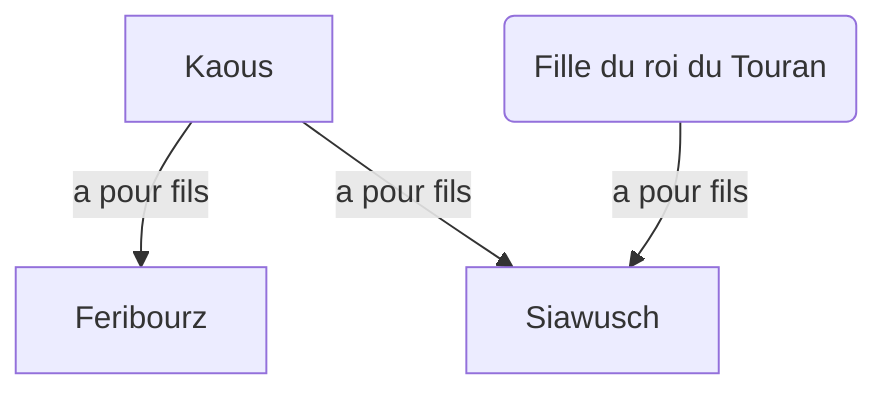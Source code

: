 graph TD
Kaous --a pour fils--> Feribourz
Kaous --a pour fils--> Siawusch
F(Fille du roi du Touran) --a pour fils--> Siawusch